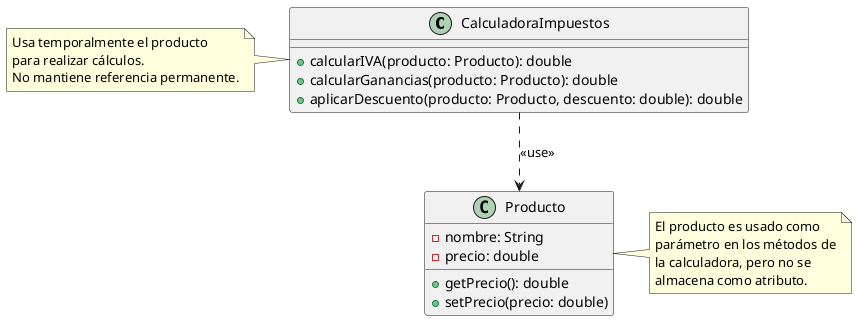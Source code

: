 @startuml

class CalculadoraImpuestos {
  +calcularIVA(producto: Producto): double
  +calcularGanancias(producto: Producto): double
  +aplicarDescuento(producto: Producto, descuento: double): double
}

class Producto {
  -nombre: String
  -precio: double
  +getPrecio(): double
  +setPrecio(precio: double)
}

CalculadoraImpuestos ..> Producto : <<use>>

note right of Producto
  El producto es usado como
  parámetro en los métodos de
  la calculadora, pero no se
  almacena como atributo.
end note

note left of CalculadoraImpuestos
  Usa temporalmente el producto
  para realizar cálculos.
  No mantiene referencia permanente.
end note

@enduml